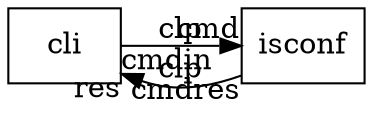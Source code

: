 digraph flow
{
    rankdir=LR;
    // labelloc=top;
    // compound=true;
    // size="7,10"
    node[shape=box];
    distance=5;

    cli -> isconf [label="clp", headlabel="cmd", taillabel="cmdin"]
    isconf -> cli [label="clp", headlabel="res", taillabel="cmdres"]

}

